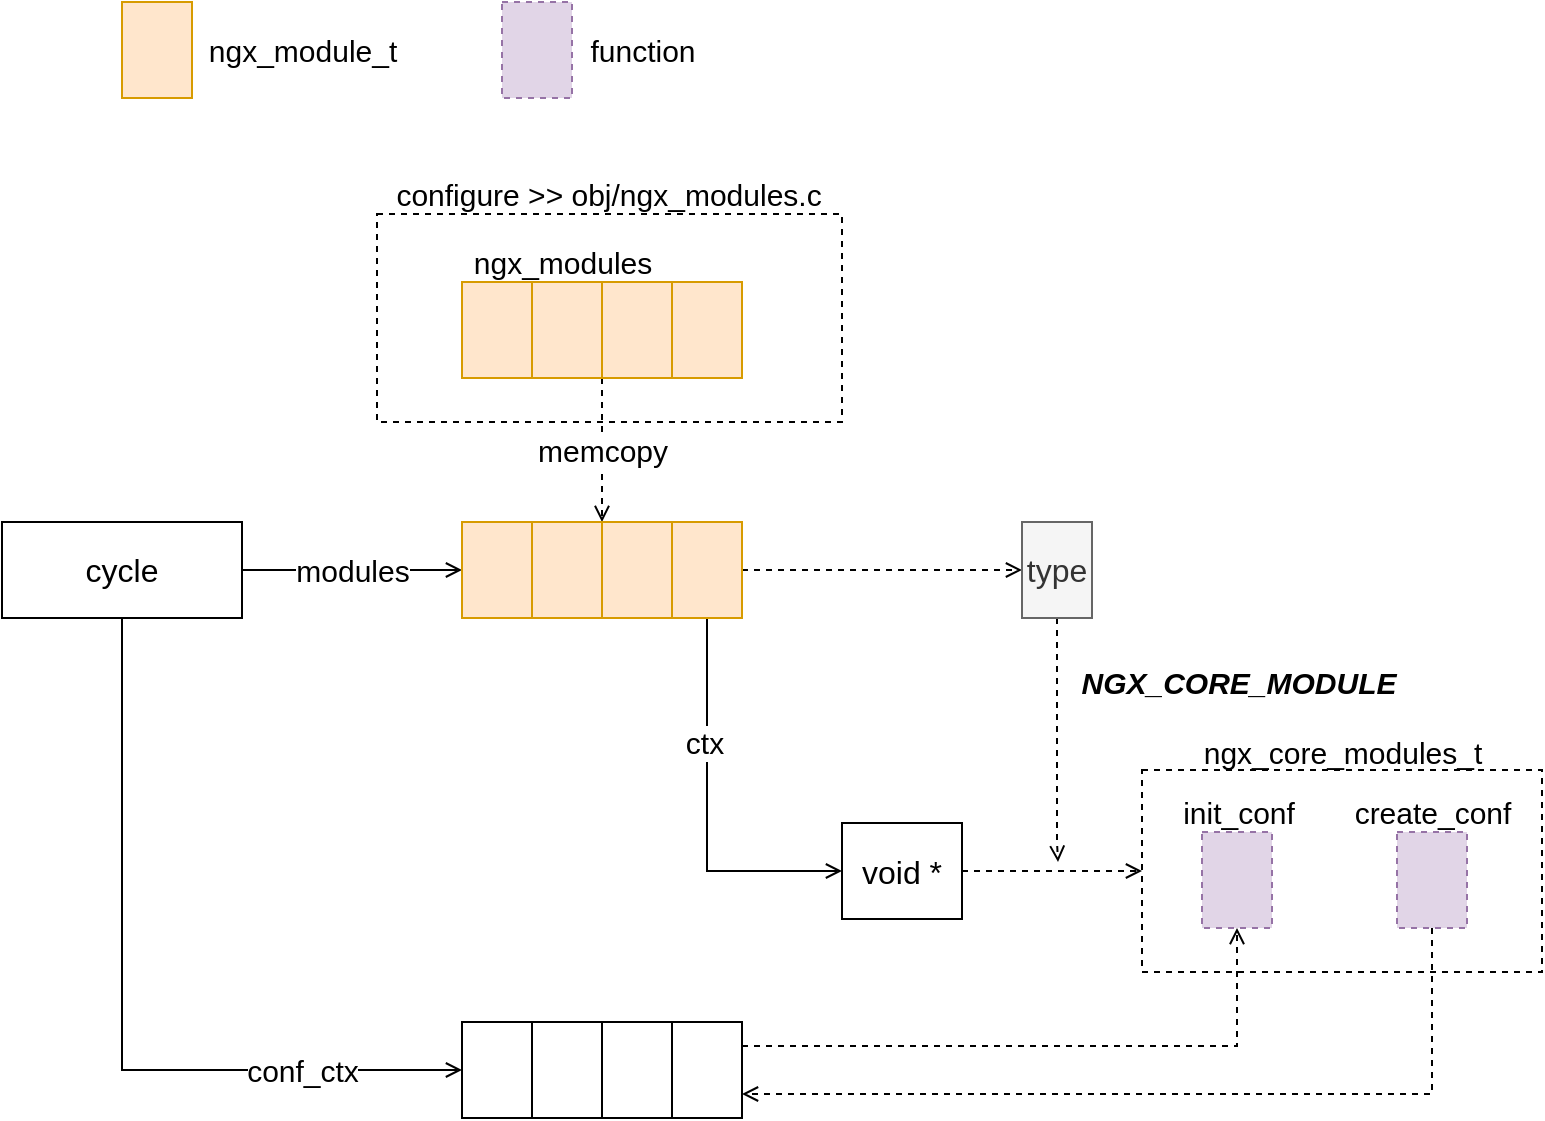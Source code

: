 <mxfile version="15.4.0" type="device" pages="4"><diagram id="DPmL9XYjSnBEagVti529" name="core_module"><mxGraphModel dx="780" dy="1165" grid="1" gridSize="10" guides="1" tooltips="1" connect="1" arrows="1" fold="1" page="1" pageScale="1" pageWidth="827" pageHeight="1169" math="0" shadow="0"><root><mxCell id="0"/><mxCell id="1" parent="0"/><mxCell id="slmTXMMYBXty9xl2mh9f-41" value="" style="rounded=0;whiteSpace=wrap;html=1;strokeWidth=1;fontSize=16;dashed=1;fillColor=none;" parent="1" vertex="1"><mxGeometry x="610" y="544" width="200" height="101" as="geometry"/></mxCell><mxCell id="slmTXMMYBXty9xl2mh9f-1" value="" style="rounded=0;whiteSpace=wrap;html=1;strokeWidth=1;fontSize=16;fillColor=#ffe6cc;strokeColor=#d79b00;" parent="1" vertex="1"><mxGeometry x="270" y="300" width="35" height="48" as="geometry"/></mxCell><mxCell id="slmTXMMYBXty9xl2mh9f-2" value="" style="rounded=0;whiteSpace=wrap;html=1;strokeWidth=1;fontSize=16;fillColor=#ffe6cc;strokeColor=#d79b00;" parent="1" vertex="1"><mxGeometry x="305" y="300" width="35" height="48" as="geometry"/></mxCell><mxCell id="slmTXMMYBXty9xl2mh9f-10" value="memcopy" style="edgeStyle=orthogonalEdgeStyle;rounded=0;orthogonalLoop=1;jettySize=auto;html=1;exitX=0;exitY=1;exitDx=0;exitDy=0;entryX=0;entryY=0;entryDx=0;entryDy=0;endArrow=open;endFill=0;fontSize=15;dashed=1;strokeWidth=1;" parent="1" source="slmTXMMYBXty9xl2mh9f-3" target="slmTXMMYBXty9xl2mh9f-8" edge="1"><mxGeometry relative="1" as="geometry"/></mxCell><mxCell id="slmTXMMYBXty9xl2mh9f-3" value="" style="rounded=0;whiteSpace=wrap;html=1;strokeWidth=1;fontSize=16;fillColor=#ffe6cc;strokeColor=#d79b00;" parent="1" vertex="1"><mxGeometry x="340" y="300" width="35" height="48" as="geometry"/></mxCell><mxCell id="slmTXMMYBXty9xl2mh9f-4" value="" style="rounded=0;whiteSpace=wrap;html=1;strokeWidth=1;fontSize=16;fillColor=#ffe6cc;strokeColor=#d79b00;" parent="1" vertex="1"><mxGeometry x="375" y="300" width="35" height="48" as="geometry"/></mxCell><mxCell id="slmTXMMYBXty9xl2mh9f-11" value="modules" style="edgeStyle=orthogonalEdgeStyle;rounded=0;orthogonalLoop=1;jettySize=auto;html=1;exitX=1;exitY=0.5;exitDx=0;exitDy=0;entryX=0;entryY=0.5;entryDx=0;entryDy=0;endArrow=open;endFill=0;fontSize=15;" parent="1" source="slmTXMMYBXty9xl2mh9f-5" target="slmTXMMYBXty9xl2mh9f-6" edge="1"><mxGeometry relative="1" as="geometry"/></mxCell><mxCell id="slmTXMMYBXty9xl2mh9f-19" value="conf_ctx" style="edgeStyle=orthogonalEdgeStyle;rounded=0;orthogonalLoop=1;jettySize=auto;html=1;exitX=0.5;exitY=1;exitDx=0;exitDy=0;entryX=0;entryY=0.5;entryDx=0;entryDy=0;fontSize=15;endArrow=open;endFill=0;strokeWidth=1;" parent="1" source="slmTXMMYBXty9xl2mh9f-5" target="slmTXMMYBXty9xl2mh9f-15" edge="1"><mxGeometry x="0.596" relative="1" as="geometry"><mxPoint as="offset"/></mxGeometry></mxCell><mxCell id="slmTXMMYBXty9xl2mh9f-5" value="cycle" style="rounded=0;whiteSpace=wrap;html=1;strokeWidth=1;fontSize=16;" parent="1" vertex="1"><mxGeometry x="40" y="420" width="120" height="48" as="geometry"/></mxCell><mxCell id="slmTXMMYBXty9xl2mh9f-6" value="" style="rounded=0;whiteSpace=wrap;html=1;strokeWidth=1;fontSize=16;fillColor=#ffe6cc;strokeColor=#d79b00;" parent="1" vertex="1"><mxGeometry x="270" y="420" width="35" height="48" as="geometry"/></mxCell><mxCell id="slmTXMMYBXty9xl2mh9f-7" value="" style="rounded=0;whiteSpace=wrap;html=1;strokeWidth=1;fontSize=16;fillColor=#ffe6cc;strokeColor=#d79b00;" parent="1" vertex="1"><mxGeometry x="305" y="420" width="35" height="48" as="geometry"/></mxCell><mxCell id="slmTXMMYBXty9xl2mh9f-8" value="" style="rounded=0;whiteSpace=wrap;html=1;strokeWidth=1;fontSize=16;fillColor=#ffe6cc;strokeColor=#d79b00;" parent="1" vertex="1"><mxGeometry x="340" y="420" width="35" height="48" as="geometry"/></mxCell><mxCell id="slmTXMMYBXty9xl2mh9f-27" style="edgeStyle=orthogonalEdgeStyle;rounded=0;orthogonalLoop=1;jettySize=auto;html=1;exitX=1;exitY=0.5;exitDx=0;exitDy=0;entryX=0;entryY=0.5;entryDx=0;entryDy=0;dashed=1;fontSize=15;endArrow=open;endFill=0;strokeWidth=1;" parent="1" source="slmTXMMYBXty9xl2mh9f-9" target="slmTXMMYBXty9xl2mh9f-23" edge="1"><mxGeometry relative="1" as="geometry"/></mxCell><mxCell id="slmTXMMYBXty9xl2mh9f-47" value="ctx" style="edgeStyle=orthogonalEdgeStyle;rounded=0;orthogonalLoop=1;jettySize=auto;html=1;exitX=0.5;exitY=1;exitDx=0;exitDy=0;entryX=0;entryY=0.5;entryDx=0;entryDy=0;fontSize=15;endArrow=open;endFill=0;strokeWidth=1;" parent="1" source="slmTXMMYBXty9xl2mh9f-9" target="slmTXMMYBXty9xl2mh9f-46" edge="1"><mxGeometry x="-0.361" y="-2" relative="1" as="geometry"><mxPoint as="offset"/></mxGeometry></mxCell><mxCell id="slmTXMMYBXty9xl2mh9f-9" value="" style="rounded=0;whiteSpace=wrap;html=1;strokeWidth=1;fontSize=16;fillColor=#ffe6cc;strokeColor=#d79b00;" parent="1" vertex="1"><mxGeometry x="375" y="420" width="35" height="48" as="geometry"/></mxCell><mxCell id="slmTXMMYBXty9xl2mh9f-12" value="ngx_modules" style="text;html=1;align=center;verticalAlign=middle;resizable=0;points=[];autosize=1;strokeColor=none;fillColor=none;fontSize=15;" parent="1" vertex="1"><mxGeometry x="270" y="280" width="100" height="20" as="geometry"/></mxCell><mxCell id="slmTXMMYBXty9xl2mh9f-13" value="" style="rounded=0;whiteSpace=wrap;html=1;strokeWidth=1;fontSize=16;fillColor=none;dashed=1;" parent="1" vertex="1"><mxGeometry x="227.5" y="266" width="232.5" height="104" as="geometry"/></mxCell><mxCell id="slmTXMMYBXty9xl2mh9f-14" value="configure &amp;gt;&amp;gt; obj/ngx_modules.c" style="text;html=1;align=center;verticalAlign=middle;resizable=0;points=[];autosize=1;strokeColor=none;fillColor=none;fontSize=15;" parent="1" vertex="1"><mxGeometry x="227.5" y="246" width="230" height="20" as="geometry"/></mxCell><mxCell id="slmTXMMYBXty9xl2mh9f-15" value="" style="rounded=0;whiteSpace=wrap;html=1;strokeWidth=1;fontSize=16;" parent="1" vertex="1"><mxGeometry x="270" y="670" width="35" height="48" as="geometry"/></mxCell><mxCell id="slmTXMMYBXty9xl2mh9f-16" value="" style="rounded=0;whiteSpace=wrap;html=1;strokeWidth=1;fontSize=16;" parent="1" vertex="1"><mxGeometry x="305" y="670" width="35" height="48" as="geometry"/></mxCell><mxCell id="slmTXMMYBXty9xl2mh9f-17" value="" style="rounded=0;whiteSpace=wrap;html=1;strokeWidth=1;fontSize=16;" parent="1" vertex="1"><mxGeometry x="340" y="670" width="35" height="48" as="geometry"/></mxCell><mxCell id="slmTXMMYBXty9xl2mh9f-51" style="edgeStyle=orthogonalEdgeStyle;rounded=0;orthogonalLoop=1;jettySize=auto;html=1;exitX=1;exitY=0.25;exitDx=0;exitDy=0;entryX=0.5;entryY=1;entryDx=0;entryDy=0;dashed=1;fontSize=15;endArrow=open;endFill=0;strokeWidth=1;" parent="1" source="slmTXMMYBXty9xl2mh9f-18" target="slmTXMMYBXty9xl2mh9f-33" edge="1"><mxGeometry relative="1" as="geometry"/></mxCell><mxCell id="slmTXMMYBXty9xl2mh9f-18" value="" style="rounded=0;whiteSpace=wrap;html=1;strokeWidth=1;fontSize=16;" parent="1" vertex="1"><mxGeometry x="375" y="670" width="35" height="48" as="geometry"/></mxCell><mxCell id="slmTXMMYBXty9xl2mh9f-21" value="" style="rounded=0;whiteSpace=wrap;html=1;strokeWidth=1;fontSize=16;fillColor=#ffe6cc;strokeColor=#d79b00;" parent="1" vertex="1"><mxGeometry x="100" y="160" width="35" height="48" as="geometry"/></mxCell><mxCell id="slmTXMMYBXty9xl2mh9f-22" value="ngx_module_t" style="text;html=1;align=center;verticalAlign=middle;resizable=0;points=[];autosize=1;strokeColor=none;fillColor=none;fontSize=15;" parent="1" vertex="1"><mxGeometry x="135" y="174" width="110" height="20" as="geometry"/></mxCell><mxCell id="slmTXMMYBXty9xl2mh9f-30" style="edgeStyle=orthogonalEdgeStyle;rounded=0;orthogonalLoop=1;jettySize=auto;html=1;exitX=0.5;exitY=1;exitDx=0;exitDy=0;dashed=1;fontSize=15;endArrow=open;endFill=0;strokeWidth=1;" parent="1" source="slmTXMMYBXty9xl2mh9f-23" edge="1"><mxGeometry relative="1" as="geometry"><mxPoint x="568" y="590" as="targetPoint"/><Array as="points"><mxPoint x="568" y="580"/></Array></mxGeometry></mxCell><mxCell id="slmTXMMYBXty9xl2mh9f-23" value="type" style="rounded=0;whiteSpace=wrap;html=1;strokeWidth=1;fontSize=16;fillColor=#f5f5f5;strokeColor=#666666;fontColor=#333333;" parent="1" vertex="1"><mxGeometry x="550" y="420" width="35" height="48" as="geometry"/></mxCell><mxCell id="slmTXMMYBXty9xl2mh9f-24" value="NGX_CORE_MODULE" style="text;html=1;align=center;verticalAlign=middle;resizable=0;points=[];autosize=1;strokeColor=none;fillColor=none;fontSize=15;fontStyle=3" parent="1" vertex="1"><mxGeometry x="572.5" y="490" width="170" height="20" as="geometry"/></mxCell><mxCell id="slmTXMMYBXty9xl2mh9f-33" value="" style="rounded=0;whiteSpace=wrap;html=1;strokeWidth=1;fontSize=16;fillColor=#e1d5e7;dashed=1;strokeColor=#9673a6;" parent="1" vertex="1"><mxGeometry x="640" y="575" width="35" height="48" as="geometry"/></mxCell><mxCell id="slmTXMMYBXty9xl2mh9f-36" value="" style="rounded=0;whiteSpace=wrap;html=1;strokeWidth=1;fontSize=16;fillColor=#e1d5e7;dashed=1;strokeColor=#9673a6;" parent="1" vertex="1"><mxGeometry x="290" y="160" width="35" height="48" as="geometry"/></mxCell><mxCell id="slmTXMMYBXty9xl2mh9f-37" value="function" style="text;html=1;align=center;verticalAlign=middle;resizable=0;points=[];autosize=1;strokeColor=none;fillColor=none;fontSize=15;" parent="1" vertex="1"><mxGeometry x="325" y="174" width="70" height="20" as="geometry"/></mxCell><mxCell id="slmTXMMYBXty9xl2mh9f-50" style="edgeStyle=orthogonalEdgeStyle;rounded=0;orthogonalLoop=1;jettySize=auto;html=1;exitX=0.5;exitY=1;exitDx=0;exitDy=0;entryX=1;entryY=0.75;entryDx=0;entryDy=0;fontSize=15;endArrow=open;endFill=0;strokeWidth=1;dashed=1;" parent="1" source="slmTXMMYBXty9xl2mh9f-38" target="slmTXMMYBXty9xl2mh9f-18" edge="1"><mxGeometry relative="1" as="geometry"/></mxCell><mxCell id="slmTXMMYBXty9xl2mh9f-38" value="" style="rounded=0;whiteSpace=wrap;html=1;strokeWidth=1;fontSize=16;fillColor=#e1d5e7;dashed=1;strokeColor=#9673a6;" parent="1" vertex="1"><mxGeometry x="737.5" y="575" width="35" height="48" as="geometry"/></mxCell><mxCell id="slmTXMMYBXty9xl2mh9f-39" value="init_conf" style="text;html=1;align=center;verticalAlign=middle;resizable=0;points=[];autosize=1;strokeColor=none;fillColor=none;fontSize=15;" parent="1" vertex="1"><mxGeometry x="622.5" y="555" width="70" height="20" as="geometry"/></mxCell><mxCell id="slmTXMMYBXty9xl2mh9f-40" value="create_conf" style="text;html=1;align=center;verticalAlign=middle;resizable=0;points=[];autosize=1;strokeColor=none;fillColor=none;fontSize=15;" parent="1" vertex="1"><mxGeometry x="710" y="555" width="90" height="20" as="geometry"/></mxCell><mxCell id="slmTXMMYBXty9xl2mh9f-42" value="ngx_core_modules_t" style="text;html=1;align=center;verticalAlign=middle;resizable=0;points=[];autosize=1;strokeColor=none;fillColor=none;fontSize=15;" parent="1" vertex="1"><mxGeometry x="635" y="525" width="150" height="20" as="geometry"/></mxCell><mxCell id="slmTXMMYBXty9xl2mh9f-48" style="edgeStyle=orthogonalEdgeStyle;rounded=0;orthogonalLoop=1;jettySize=auto;html=1;exitX=1;exitY=0.5;exitDx=0;exitDy=0;entryX=0;entryY=0.5;entryDx=0;entryDy=0;fontSize=15;endArrow=open;endFill=0;strokeWidth=1;dashed=1;" parent="1" source="slmTXMMYBXty9xl2mh9f-46" target="slmTXMMYBXty9xl2mh9f-41" edge="1"><mxGeometry relative="1" as="geometry"/></mxCell><mxCell id="slmTXMMYBXty9xl2mh9f-46" value="void *" style="rounded=0;whiteSpace=wrap;html=1;strokeWidth=1;fontSize=16;fillColor=none;" parent="1" vertex="1"><mxGeometry x="460" y="570.5" width="60" height="48" as="geometry"/></mxCell></root></mxGraphModel></diagram><diagram id="gh1a7LCAaI2BTqjzUEtT" name="ngx_event_core_module"><mxGraphModel dx="780" dy="1165" grid="1" gridSize="10" guides="1" tooltips="1" connect="1" arrows="1" fold="1" page="1" pageScale="1" pageWidth="827" pageHeight="1169" math="0" shadow="0"><root><mxCell id="lDwc9CjlQCtfK4tSawTO-0"/><mxCell id="lDwc9CjlQCtfK4tSawTO-1" parent="lDwc9CjlQCtfK4tSawTO-0"/><mxCell id="8iH1NsRqRZypl6lWCSzH-0" value="init_module" style="rounded=0;whiteSpace=wrap;html=1;strokeWidth=1;fontSize=16;fillColor=none;" parent="lDwc9CjlQCtfK4tSawTO-1" vertex="1"><mxGeometry x="140" y="230" width="120" height="48" as="geometry"/></mxCell><mxCell id="JS78cro2iCV7pHBN6xVb-5" value="fork" style="edgeStyle=orthogonalEdgeStyle;rounded=0;orthogonalLoop=1;jettySize=auto;html=1;dashed=1;fontSize=15;endArrow=open;endFill=0;strokeWidth=2;" parent="lDwc9CjlQCtfK4tSawTO-1" source="JS78cro2iCV7pHBN6xVb-0" target="JS78cro2iCV7pHBN6xVb-4" edge="1"><mxGeometry relative="1" as="geometry"/></mxCell><mxCell id="JS78cro2iCV7pHBN6xVb-0" value="ngx_cycle_init" style="text;html=1;align=center;verticalAlign=middle;resizable=0;points=[];autosize=1;strokeColor=none;fillColor=none;fontSize=15;" parent="lDwc9CjlQCtfK4tSawTO-1" vertex="1"><mxGeometry x="145" y="200" width="110" height="20" as="geometry"/></mxCell><mxCell id="JS78cro2iCV7pHBN6xVb-1" value="init_process" style="rounded=0;whiteSpace=wrap;html=1;strokeWidth=1;fontSize=16;fillColor=none;" parent="lDwc9CjlQCtfK4tSawTO-1" vertex="1"><mxGeometry x="500" y="230" width="120" height="48" as="geometry"/></mxCell><mxCell id="JS78cro2iCV7pHBN6xVb-4" value="ngx_worker_process_cycle" style="text;html=1;align=center;verticalAlign=middle;resizable=0;points=[];autosize=1;strokeColor=none;fillColor=none;fontSize=15;" parent="lDwc9CjlQCtfK4tSawTO-1" vertex="1"><mxGeometry x="460" y="200" width="200" height="20" as="geometry"/></mxCell><mxCell id="iDOgr6y_I0_Jxn8Ge48o-4" value="ctx" style="edgeStyle=orthogonalEdgeStyle;rounded=0;orthogonalLoop=1;jettySize=auto;html=1;exitX=0;exitY=0.75;exitDx=0;exitDy=0;entryX=0;entryY=0.25;entryDx=0;entryDy=0;fontSize=15;endArrow=open;endFill=0;strokeWidth=1;" parent="lDwc9CjlQCtfK4tSawTO-1" source="JS78cro2iCV7pHBN6xVb-9" target="iDOgr6y_I0_Jxn8Ge48o-0" edge="1"><mxGeometry relative="1" as="geometry"/></mxCell><mxCell id="iDOgr6y_I0_Jxn8Ge48o-7" value="type" style="edgeStyle=orthogonalEdgeStyle;rounded=0;orthogonalLoop=1;jettySize=auto;html=1;exitX=1;exitY=0.5;exitDx=0;exitDy=0;entryX=0;entryY=0.5;entryDx=0;entryDy=0;fontSize=15;endArrow=open;endFill=0;strokeWidth=1;" parent="lDwc9CjlQCtfK4tSawTO-1" source="JS78cro2iCV7pHBN6xVb-9" target="iDOgr6y_I0_Jxn8Ge48o-5" edge="1"><mxGeometry relative="1" as="geometry"/></mxCell><mxCell id="iDOgr6y_I0_Jxn8Ge48o-17" style="edgeStyle=orthogonalEdgeStyle;rounded=0;orthogonalLoop=1;jettySize=auto;html=1;exitX=0;exitY=0.25;exitDx=0;exitDy=0;entryX=0.5;entryY=1;entryDx=0;entryDy=0;fontSize=15;endArrow=open;endFill=0;strokeWidth=1;" parent="lDwc9CjlQCtfK4tSawTO-1" source="JS78cro2iCV7pHBN6xVb-9" target="iDOgr6y_I0_Jxn8Ge48o-15" edge="1"><mxGeometry relative="1" as="geometry"/></mxCell><mxCell id="iDOgr6y_I0_Jxn8Ge48o-18" style="edgeStyle=orthogonalEdgeStyle;rounded=0;orthogonalLoop=1;jettySize=auto;html=1;exitX=1;exitY=0.25;exitDx=0;exitDy=0;entryX=0.5;entryY=1;entryDx=0;entryDy=0;fontSize=15;endArrow=open;endFill=0;strokeWidth=1;" parent="lDwc9CjlQCtfK4tSawTO-1" source="JS78cro2iCV7pHBN6xVb-9" target="iDOgr6y_I0_Jxn8Ge48o-16" edge="1"><mxGeometry relative="1" as="geometry"/></mxCell><mxCell id="JS78cro2iCV7pHBN6xVb-9" value="ngx_event_core_module" style="rounded=0;whiteSpace=wrap;html=1;strokeWidth=1;fontSize=16;fillColor=none;" parent="lDwc9CjlQCtfK4tSawTO-1" vertex="1"><mxGeometry x="260" y="446" width="240" height="48" as="geometry"/></mxCell><mxCell id="iDOgr6y_I0_Jxn8Ge48o-21" value="init_conf" style="edgeStyle=orthogonalEdgeStyle;rounded=0;orthogonalLoop=1;jettySize=auto;html=1;exitX=0;exitY=0.75;exitDx=0;exitDy=0;entryX=0.5;entryY=0;entryDx=0;entryDy=0;fontSize=15;endArrow=open;endFill=0;strokeWidth=1;" parent="lDwc9CjlQCtfK4tSawTO-1" source="iDOgr6y_I0_Jxn8Ge48o-0" target="iDOgr6y_I0_Jxn8Ge48o-8" edge="1"><mxGeometry relative="1" as="geometry"/></mxCell><mxCell id="iDOgr6y_I0_Jxn8Ge48o-22" value="create_conf" style="edgeStyle=orthogonalEdgeStyle;rounded=0;orthogonalLoop=1;jettySize=auto;html=1;exitX=1;exitY=0.75;exitDx=0;exitDy=0;entryX=0.5;entryY=0;entryDx=0;entryDy=0;fontSize=15;endArrow=open;endFill=0;strokeWidth=1;" parent="lDwc9CjlQCtfK4tSawTO-1" source="iDOgr6y_I0_Jxn8Ge48o-0" target="iDOgr6y_I0_Jxn8Ge48o-11" edge="1"><mxGeometry relative="1" as="geometry"/></mxCell><mxCell id="iDOgr6y_I0_Jxn8Ge48o-0" value="ngx_event_core_module_ctx" style="rounded=0;whiteSpace=wrap;html=1;strokeWidth=1;fontSize=16;fillColor=none;" parent="lDwc9CjlQCtfK4tSawTO-1" vertex="1"><mxGeometry x="260" y="566" width="240" height="48" as="geometry"/></mxCell><mxCell id="iDOgr6y_I0_Jxn8Ge48o-2" value="ngx_event_module_t" style="text;html=1;align=center;verticalAlign=middle;resizable=0;points=[];autosize=1;strokeColor=none;fillColor=none;fontSize=15;" parent="lDwc9CjlQCtfK4tSawTO-1" vertex="1"><mxGeometry x="260" y="546" width="150" height="20" as="geometry"/></mxCell><mxCell id="iDOgr6y_I0_Jxn8Ge48o-3" value="ngx_module_t" style="text;html=1;align=center;verticalAlign=middle;resizable=0;points=[];autosize=1;strokeColor=none;fillColor=none;fontSize=15;" parent="lDwc9CjlQCtfK4tSawTO-1" vertex="1"><mxGeometry x="260" y="426" width="110" height="20" as="geometry"/></mxCell><mxCell id="iDOgr6y_I0_Jxn8Ge48o-5" value="NGX_EVENT_MODULE" style="rounded=0;whiteSpace=wrap;html=1;strokeWidth=1;fontSize=16;fillColor=none;" parent="lDwc9CjlQCtfK4tSawTO-1" vertex="1"><mxGeometry x="590" y="446" width="210" height="48" as="geometry"/></mxCell><mxCell id="iDOgr6y_I0_Jxn8Ge48o-8" value="ngx_event_core_init_conf" style="rounded=0;whiteSpace=wrap;html=1;strokeWidth=1;fontSize=16;fillColor=none;" parent="lDwc9CjlQCtfK4tSawTO-1" vertex="1"><mxGeometry x="80" y="696" width="240" height="48" as="geometry"/></mxCell><mxCell id="iDOgr6y_I0_Jxn8Ge48o-11" value="ngx_event_core_create_conf" style="rounded=0;whiteSpace=wrap;html=1;strokeWidth=1;fontSize=16;fillColor=none;" parent="lDwc9CjlQCtfK4tSawTO-1" vertex="1"><mxGeometry x="440" y="696" width="240" height="48" as="geometry"/></mxCell><mxCell id="iDOgr6y_I0_Jxn8Ge48o-19" style="edgeStyle=orthogonalEdgeStyle;rounded=0;orthogonalLoop=1;jettySize=auto;html=1;exitX=0.5;exitY=0;exitDx=0;exitDy=0;entryX=0.5;entryY=1;entryDx=0;entryDy=0;fontSize=15;endArrow=open;endFill=0;strokeWidth=1;" parent="lDwc9CjlQCtfK4tSawTO-1" source="iDOgr6y_I0_Jxn8Ge48o-15" target="8iH1NsRqRZypl6lWCSzH-0" edge="1"><mxGeometry relative="1" as="geometry"/></mxCell><mxCell id="iDOgr6y_I0_Jxn8Ge48o-15" value="ngx_event_module_init" style="rounded=0;whiteSpace=wrap;html=1;strokeWidth=1;fontSize=16;fillColor=none;" parent="lDwc9CjlQCtfK4tSawTO-1" vertex="1"><mxGeometry x="80" y="330" width="240" height="48" as="geometry"/></mxCell><mxCell id="iDOgr6y_I0_Jxn8Ge48o-20" style="edgeStyle=orthogonalEdgeStyle;rounded=0;orthogonalLoop=1;jettySize=auto;html=1;exitX=0.5;exitY=0;exitDx=0;exitDy=0;entryX=0.5;entryY=1;entryDx=0;entryDy=0;fontSize=15;endArrow=open;endFill=0;strokeWidth=1;" parent="lDwc9CjlQCtfK4tSawTO-1" source="iDOgr6y_I0_Jxn8Ge48o-16" target="JS78cro2iCV7pHBN6xVb-1" edge="1"><mxGeometry relative="1" as="geometry"/></mxCell><mxCell id="iDOgr6y_I0_Jxn8Ge48o-16" value="ngx_event_process_init" style="rounded=0;whiteSpace=wrap;html=1;strokeWidth=1;fontSize=16;fillColor=none;" parent="lDwc9CjlQCtfK4tSawTO-1" vertex="1"><mxGeometry x="440" y="330" width="240" height="48" as="geometry"/></mxCell></root></mxGraphModel></diagram><diagram id="oUiRHZS_7BKea2_uF5Yo" name="ngx_events_module"><mxGraphModel dx="780" dy="1165" grid="1" gridSize="10" guides="1" tooltips="1" connect="1" arrows="1" fold="1" page="1" pageScale="1" pageWidth="827" pageHeight="1169" math="0" shadow="0"><root><mxCell id="cjgH3A8pt797yW6-t6u3-0"/><mxCell id="cjgH3A8pt797yW6-t6u3-1" parent="cjgH3A8pt797yW6-t6u3-0"/><mxCell id="cjgH3A8pt797yW6-t6u3-2" value="init_conf" style="edgeStyle=orthogonalEdgeStyle;rounded=0;orthogonalLoop=1;jettySize=auto;html=1;exitX=0;exitY=0.25;exitDx=0;exitDy=0;fontSize=15;endArrow=open;endFill=0;strokeWidth=1;" edge="1" parent="cjgH3A8pt797yW6-t6u3-1" source="cjgH3A8pt797yW6-t6u3-5" target="cjgH3A8pt797yW6-t6u3-6"><mxGeometry relative="1" as="geometry"/></mxCell><mxCell id="cjgH3A8pt797yW6-t6u3-3" value="create_conf" style="edgeStyle=orthogonalEdgeStyle;rounded=0;orthogonalLoop=1;jettySize=auto;html=1;exitX=1;exitY=0.25;exitDx=0;exitDy=0;entryX=0.5;entryY=1.15;entryDx=0;entryDy=0;entryPerimeter=0;fontSize=15;endArrow=open;endFill=0;strokeWidth=1;" edge="1" parent="cjgH3A8pt797yW6-t6u3-1" source="cjgH3A8pt797yW6-t6u3-5" target="cjgH3A8pt797yW6-t6u3-7"><mxGeometry relative="1" as="geometry"/></mxCell><mxCell id="cjgH3A8pt797yW6-t6u3-4" value="type" style="edgeStyle=orthogonalEdgeStyle;rounded=0;orthogonalLoop=1;jettySize=auto;html=1;exitX=1;exitY=0.5;exitDx=0;exitDy=0;entryX=0;entryY=0.5;entryDx=0;entryDy=0;fontSize=15;endArrow=open;endFill=0;strokeWidth=1;" edge="1" parent="cjgH3A8pt797yW6-t6u3-1" source="cjgH3A8pt797yW6-t6u3-10" target="cjgH3A8pt797yW6-t6u3-8"><mxGeometry relative="1" as="geometry"/></mxCell><mxCell id="cjgH3A8pt797yW6-t6u3-5" value="ngx_events_module_ctx" style="rounded=0;whiteSpace=wrap;html=1;strokeWidth=1;fontSize=16;fillColor=none;" vertex="1" parent="cjgH3A8pt797yW6-t6u3-1"><mxGeometry x="240" y="450" width="240" height="48" as="geometry"/></mxCell><mxCell id="cjgH3A8pt797yW6-t6u3-6" value="ngx_event_init_conf" style="rounded=0;whiteSpace=wrap;html=1;strokeWidth=1;fontSize=16;fillColor=none;" vertex="1" parent="cjgH3A8pt797yW6-t6u3-1"><mxGeometry x="60" y="310" width="240" height="48" as="geometry"/></mxCell><mxCell id="cjgH3A8pt797yW6-t6u3-7" value="NULL" style="text;html=1;align=center;verticalAlign=middle;resizable=0;points=[];autosize=1;strokeColor=none;fillColor=none;fontSize=15;fontStyle=1" vertex="1" parent="cjgH3A8pt797yW6-t6u3-1"><mxGeometry x="510" y="324" width="60" height="20" as="geometry"/></mxCell><mxCell id="cjgH3A8pt797yW6-t6u3-8" value="NGX_CORE_MODULE" style="rounded=0;whiteSpace=wrap;html=1;strokeWidth=1;fontSize=16;fillColor=none;" vertex="1" parent="cjgH3A8pt797yW6-t6u3-1"><mxGeometry x="570" y="580" width="240" height="48" as="geometry"/></mxCell><mxCell id="cjgH3A8pt797yW6-t6u3-9" value="ctx" style="edgeStyle=orthogonalEdgeStyle;rounded=0;orthogonalLoop=1;jettySize=auto;html=1;exitX=0;exitY=0.5;exitDx=0;exitDy=0;entryX=0;entryY=0.75;entryDx=0;entryDy=0;fontSize=15;endArrow=open;endFill=0;strokeWidth=1;" edge="1" parent="cjgH3A8pt797yW6-t6u3-1" source="cjgH3A8pt797yW6-t6u3-10" target="cjgH3A8pt797yW6-t6u3-5"><mxGeometry relative="1" as="geometry"/></mxCell><mxCell id="cjgH3A8pt797yW6-t6u3-10" value="ngx_events_module" style="rounded=0;whiteSpace=wrap;html=1;strokeWidth=1;fontSize=16;fillColor=none;" vertex="1" parent="cjgH3A8pt797yW6-t6u3-1"><mxGeometry x="240" y="580" width="240" height="48" as="geometry"/></mxCell><mxCell id="cjgH3A8pt797yW6-t6u3-11" value="ngx_module_t" style="text;html=1;align=center;verticalAlign=middle;resizable=0;points=[];autosize=1;strokeColor=none;fillColor=none;fontSize=15;" vertex="1" parent="cjgH3A8pt797yW6-t6u3-1"><mxGeometry x="240" y="560" width="110" height="20" as="geometry"/></mxCell><mxCell id="cjgH3A8pt797yW6-t6u3-12" value="ngx_event_module_t" style="text;html=1;align=center;verticalAlign=middle;resizable=0;points=[];autosize=1;strokeColor=none;fillColor=none;fontSize=15;" vertex="1" parent="cjgH3A8pt797yW6-t6u3-1"><mxGeometry x="240" y="430" width="150" height="20" as="geometry"/></mxCell></root></mxGraphModel></diagram><diagram id="ieRtGsqLeFaYlDTHqUEa" name="第 4 页"><mxGraphModel dx="780" dy="1165" grid="1" gridSize="10" guides="1" tooltips="1" connect="1" arrows="1" fold="1" page="1" pageScale="1" pageWidth="827" pageHeight="1169" math="0" shadow="0"><root><mxCell id="2Zrb5GQTjOXIUclEVwSn-0"/><mxCell id="2Zrb5GQTjOXIUclEVwSn-1" parent="2Zrb5GQTjOXIUclEVwSn-0"/></root></mxGraphModel></diagram></mxfile>